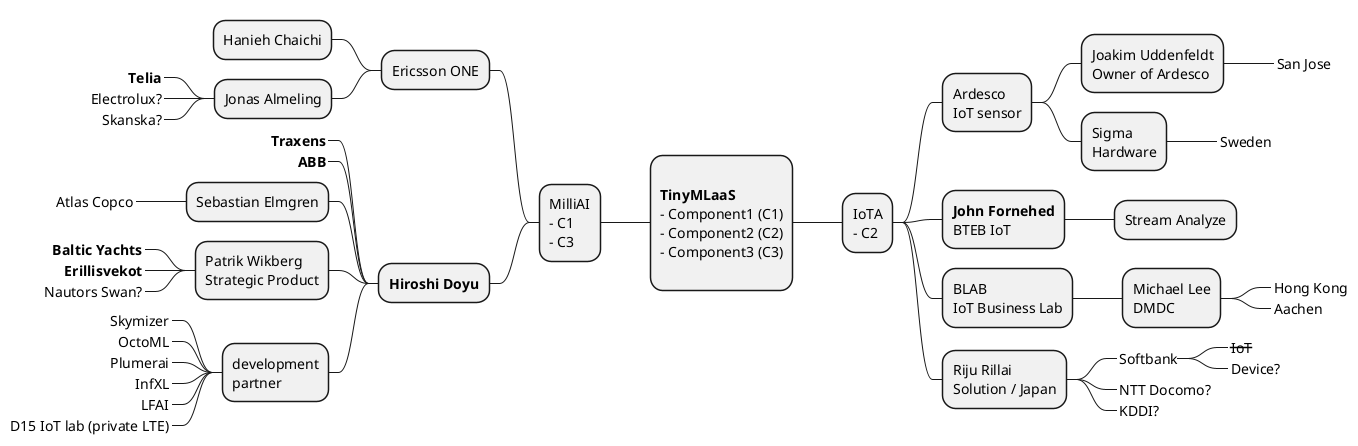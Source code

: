 @startmindmap
scale max 2048 width

+ \n**TinyMLaaS**\n- Component1 (C1)\n- Component2 (C2)\n- Component3 (C3)\n
-- MilliAI\n- C1\n- C3
--- Ericsson ONE
---- Hanieh Chaichi
---- Jonas Almeling
-----_ **Telia**
-----_ Electrolux?
-----_ Skanska?
--- **Hiroshi Doyu**
----_ **Traxens**
----_ **ABB**
---- Sebastian Elmgren
-----_ Atlas Copco
---- Patrik Wikberg\nStrategic Product
-----_ **Baltic Yachts**
-----_ **Erillisvekot**
-----_ Nautors Swan?
---- development\npartner
-----_ Skymizer
-----_ OctoML
-----_ Plumerai
-----_ InfXL
-----_ LFAI
-----_ D15 IoT lab (private LTE)
++ IoTA\n- C2
+++ Ardesco\nIoT sensor
++++ Joakim Uddenfeldt\nOwner of Ardesco
+++++_ San Jose
++++ Sigma\nHardware
+++++_ Sweden
+++ **John Fornehed**\nBTEB IoT
++++ Stream Analyze
+++ BLAB\nIoT Business Lab
++++ Michael Lee\nDMDC
+++++_ Hong Kong
+++++_ Aachen
+++ Riju Rillai\nSolution / Japan
++++_ Softbank
+++++_ <s>IoT</s>
+++++_ Device?
++++_ NTT Docomo?
++++_ KDDI?

@endmindmap



